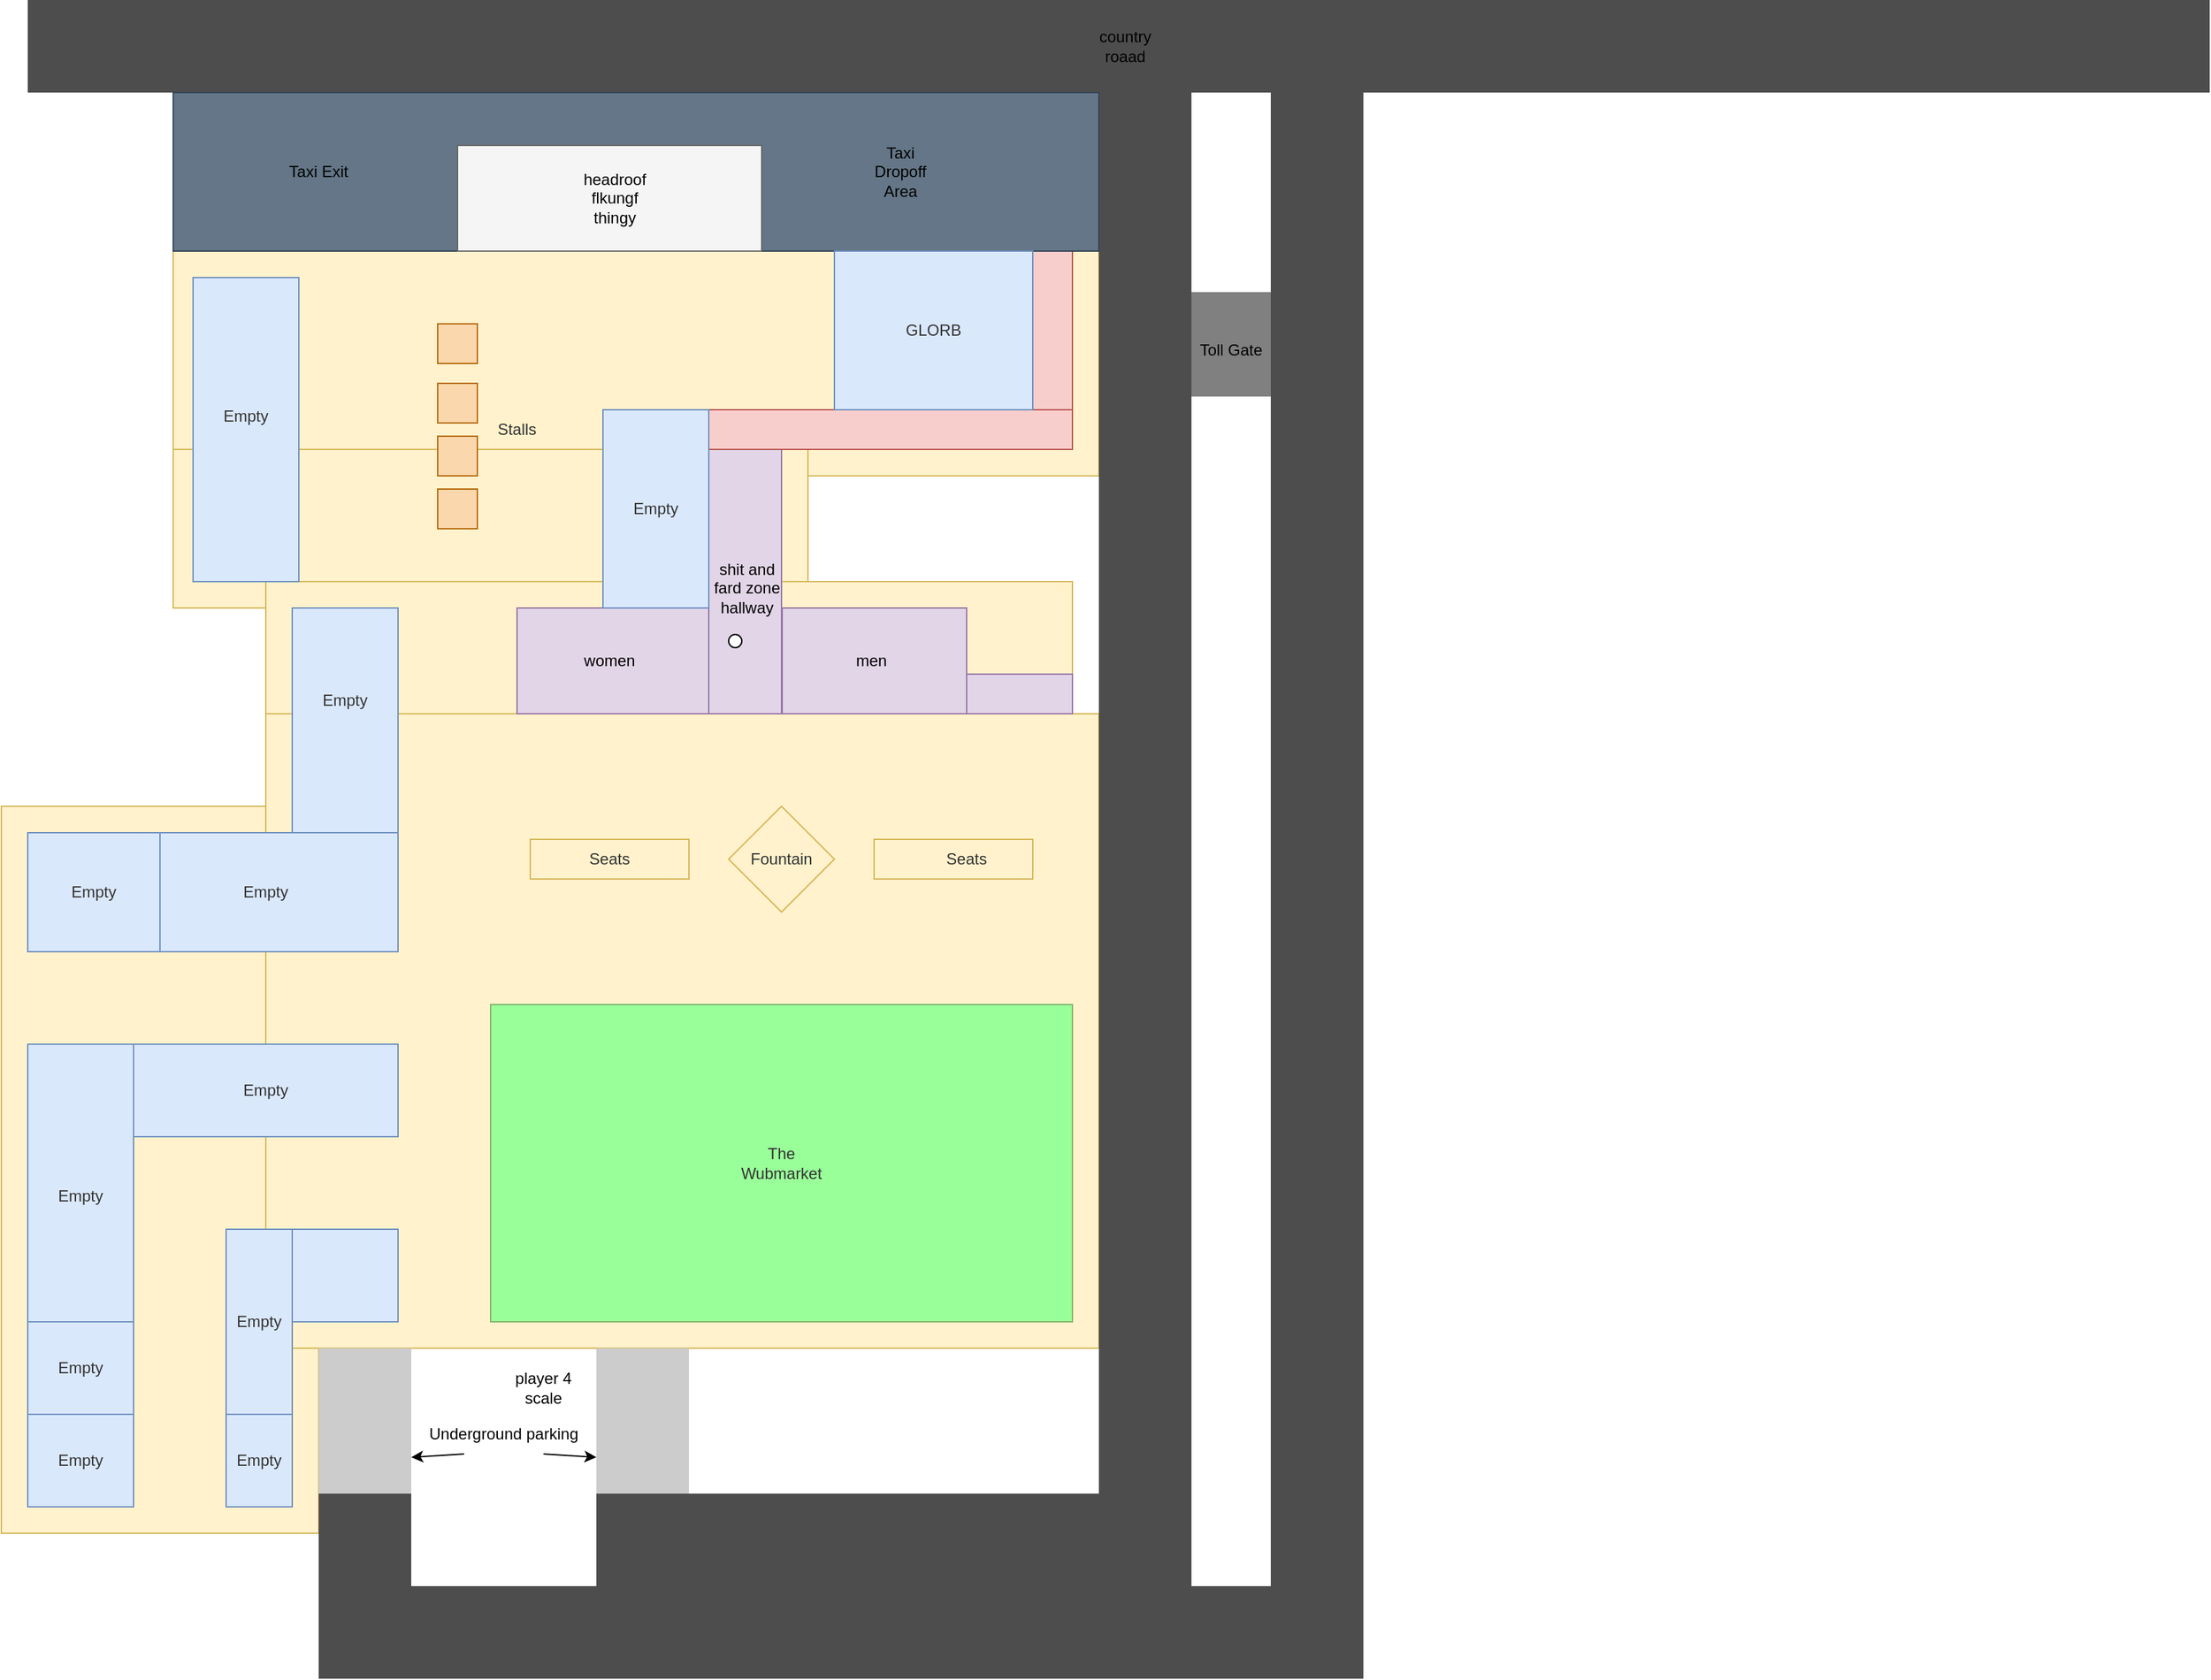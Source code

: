 <mxfile version="21.6.1" type="github">
  <diagram name="Page-1" id="KFW0PoUEu3GyMIzVePY5">
    <mxGraphModel dx="1592" dy="1590" grid="1" gridSize="10" guides="1" tooltips="1" connect="1" arrows="1" fold="1" page="1" pageScale="1" pageWidth="827" pageHeight="1169" math="0" shadow="0">
      <root>
        <mxCell id="0" />
        <mxCell id="1" parent="0" />
        <mxCell id="JKlizFFmwLmU3AJDrEx1-123" value="" style="rounded=0;whiteSpace=wrap;html=1;fillColor=#fff2cc;strokeColor=#d6b656;" parent="1" vertex="1">
          <mxGeometry x="110" y="-620" width="700" height="170" as="geometry" />
        </mxCell>
        <mxCell id="JKlizFFmwLmU3AJDrEx1-122" value="" style="rounded=0;whiteSpace=wrap;html=1;fillColor=#fff2cc;strokeColor=#d6b656;" parent="1" vertex="1">
          <mxGeometry x="110" y="-470" width="480" height="120" as="geometry" />
        </mxCell>
        <mxCell id="JKlizFFmwLmU3AJDrEx1-121" value="" style="rounded=0;whiteSpace=wrap;html=1;fillColor=#fff2cc;strokeColor=#d6b656;" parent="1" vertex="1">
          <mxGeometry x="180" y="-370" width="610" height="100" as="geometry" />
        </mxCell>
        <mxCell id="JKlizFFmwLmU3AJDrEx1-1" value="" style="rounded=0;whiteSpace=wrap;html=1;fillColor=#fff2cc;strokeColor=#d6b656;" parent="1" vertex="1">
          <mxGeometry x="-20" y="-200" width="240" height="550" as="geometry" />
        </mxCell>
        <mxCell id="JKlizFFmwLmU3AJDrEx1-2" value="" style="rounded=0;whiteSpace=wrap;html=1;fillColor=#fff2cc;strokeColor=#d6b656;" parent="1" vertex="1">
          <mxGeometry x="180" y="-270" width="630" height="480" as="geometry" />
        </mxCell>
        <mxCell id="JKlizFFmwLmU3AJDrEx1-5" value="" style="rounded=0;whiteSpace=wrap;html=1;fillColor=#dae8fc;strokeColor=#6c8ebf;" parent="1" vertex="1">
          <mxGeometry x="150" y="260" width="50" height="70" as="geometry" />
        </mxCell>
        <mxCell id="JKlizFFmwLmU3AJDrEx1-7" value="" style="rounded=0;whiteSpace=wrap;html=1;fillColor=#dae8fc;strokeColor=#6c8ebf;perimeterSpacing=0;" parent="1" vertex="1">
          <mxGeometry x="150" y="120" width="50" height="140" as="geometry" />
        </mxCell>
        <mxCell id="JKlizFFmwLmU3AJDrEx1-8" value="" style="rounded=0;whiteSpace=wrap;html=1;fillColor=#dae8fc;strokeColor=#6c8ebf;" parent="1" vertex="1">
          <mxGeometry y="260" width="80" height="70" as="geometry" />
        </mxCell>
        <mxCell id="JKlizFFmwLmU3AJDrEx1-9" value="" style="rounded=0;whiteSpace=wrap;html=1;fillColor=#dae8fc;strokeColor=#6c8ebf;" parent="1" vertex="1">
          <mxGeometry y="190" width="80" height="70" as="geometry" />
        </mxCell>
        <mxCell id="JKlizFFmwLmU3AJDrEx1-10" value="" style="rounded=0;whiteSpace=wrap;html=1;fillColor=#dae8fc;strokeColor=#6c8ebf;" parent="1" vertex="1">
          <mxGeometry y="-20" width="80" height="210" as="geometry" />
        </mxCell>
        <mxCell id="JKlizFFmwLmU3AJDrEx1-11" value="" style="rounded=0;whiteSpace=wrap;html=1;fillColor=#dae8fc;strokeColor=#6c8ebf;perimeterSpacing=0;shadow=0;glass=0;" parent="1" vertex="1">
          <mxGeometry x="200" y="120" width="80" height="70" as="geometry" />
        </mxCell>
        <mxCell id="JKlizFFmwLmU3AJDrEx1-15" value="" style="rounded=0;whiteSpace=wrap;html=1;fillColor=#dae8fc;strokeColor=#6c8ebf;" parent="1" vertex="1">
          <mxGeometry x="80" y="-20" width="200" height="70" as="geometry" />
        </mxCell>
        <mxCell id="JKlizFFmwLmU3AJDrEx1-24" value="" style="rounded=0;whiteSpace=wrap;html=1;fillColor=#99FF99;strokeColor=#82b366;" parent="1" vertex="1">
          <mxGeometry x="350" y="-50" width="440" height="240" as="geometry" />
        </mxCell>
        <mxCell id="JKlizFFmwLmU3AJDrEx1-26" value="Empty" style="text;html=1;strokeColor=none;fillColor=none;align=center;verticalAlign=middle;whiteSpace=wrap;rounded=0;fontColor=#333333;fontStyle=0" parent="1" vertex="1">
          <mxGeometry x="10" y="210" width="60" height="30" as="geometry" />
        </mxCell>
        <mxCell id="JKlizFFmwLmU3AJDrEx1-27" value="Empty" style="text;html=1;strokeColor=none;fillColor=none;align=center;verticalAlign=middle;whiteSpace=wrap;rounded=0;fontColor=#333333;fontStyle=0" parent="1" vertex="1">
          <mxGeometry x="10" y="280" width="60" height="30" as="geometry" />
        </mxCell>
        <mxCell id="JKlizFFmwLmU3AJDrEx1-28" value="Empty" style="text;html=1;strokeColor=none;fillColor=none;align=center;verticalAlign=middle;whiteSpace=wrap;rounded=0;fontColor=#333333;fontStyle=0" parent="1" vertex="1">
          <mxGeometry x="145" y="280" width="60" height="30" as="geometry" />
        </mxCell>
        <mxCell id="JKlizFFmwLmU3AJDrEx1-29" value="Empty" style="text;html=1;strokeColor=none;fillColor=none;align=center;verticalAlign=middle;whiteSpace=wrap;rounded=0;fontColor=#333333;fontStyle=0" parent="1" vertex="1">
          <mxGeometry x="145" y="175" width="60" height="30" as="geometry" />
        </mxCell>
        <mxCell id="JKlizFFmwLmU3AJDrEx1-31" value="Empty" style="text;html=1;strokeColor=none;fillColor=none;align=center;verticalAlign=middle;whiteSpace=wrap;rounded=0;fontColor=#333333;fontStyle=0" parent="1" vertex="1">
          <mxGeometry x="10" y="80" width="60" height="30" as="geometry" />
        </mxCell>
        <mxCell id="JKlizFFmwLmU3AJDrEx1-32" value="Empty" style="text;html=1;strokeColor=none;fillColor=none;align=center;verticalAlign=middle;whiteSpace=wrap;rounded=0;fontColor=#333333;fontStyle=0" parent="1" vertex="1">
          <mxGeometry x="150" width="60" height="30" as="geometry" />
        </mxCell>
        <mxCell id="JKlizFFmwLmU3AJDrEx1-33" value="The Wubmarket" style="text;html=1;strokeColor=none;fillColor=none;align=center;verticalAlign=middle;whiteSpace=wrap;rounded=0;fontColor=#333333;fontStyle=0" parent="1" vertex="1">
          <mxGeometry x="540" y="55" width="60" height="30" as="geometry" />
        </mxCell>
        <mxCell id="JKlizFFmwLmU3AJDrEx1-36" value="" style="rounded=0;whiteSpace=wrap;html=1;fillColor=#CCCCCC;strokeColor=none;" parent="1" vertex="1">
          <mxGeometry x="220" y="210" width="70" height="110" as="geometry" />
        </mxCell>
        <mxCell id="JKlizFFmwLmU3AJDrEx1-37" value="" style="endArrow=classic;html=1;rounded=0;entryX=1;entryY=0.75;entryDx=0;entryDy=0;exitX=0;exitY=1;exitDx=0;exitDy=0;" parent="1" source="JKlizFFmwLmU3AJDrEx1-38" target="JKlizFFmwLmU3AJDrEx1-36" edge="1">
          <mxGeometry width="50" height="50" relative="1" as="geometry">
            <mxPoint x="310" y="290" as="sourcePoint" />
            <mxPoint x="440" y="290" as="targetPoint" />
          </mxGeometry>
        </mxCell>
        <mxCell id="JKlizFFmwLmU3AJDrEx1-38" value="Underground&amp;nbsp;parking" style="text;html=1;strokeColor=none;fillColor=none;align=center;verticalAlign=middle;whiteSpace=wrap;rounded=0;" parent="1" vertex="1">
          <mxGeometry x="330" y="260" width="60" height="30" as="geometry" />
        </mxCell>
        <mxCell id="JKlizFFmwLmU3AJDrEx1-41" value="player 4 scale" style="text;html=1;strokeColor=none;fillColor=none;align=center;verticalAlign=middle;whiteSpace=wrap;rounded=0;" parent="1" vertex="1">
          <mxGeometry x="360" y="225" width="60" height="30" as="geometry" />
        </mxCell>
        <mxCell id="JKlizFFmwLmU3AJDrEx1-69" value="" style="rounded=0;whiteSpace=wrap;html=1;strokeColor=none;fillColor=#4D4D4D;" parent="1" vertex="1">
          <mxGeometry x="220" y="320" width="70" height="70" as="geometry" />
        </mxCell>
        <mxCell id="JKlizFFmwLmU3AJDrEx1-70" value="" style="rounded=0;whiteSpace=wrap;html=1;fillColor=#CCCCCC;strokeColor=none;" parent="1" vertex="1">
          <mxGeometry x="430" y="210" width="70" height="110" as="geometry" />
        </mxCell>
        <mxCell id="JKlizFFmwLmU3AJDrEx1-71" value="" style="endArrow=classic;html=1;rounded=0;exitX=1;exitY=1;exitDx=0;exitDy=0;entryX=0;entryY=0.75;entryDx=0;entryDy=0;" parent="1" source="JKlizFFmwLmU3AJDrEx1-38" target="JKlizFFmwLmU3AJDrEx1-70" edge="1">
          <mxGeometry width="50" height="50" relative="1" as="geometry">
            <mxPoint x="450" y="370" as="sourcePoint" />
            <mxPoint x="440" y="300" as="targetPoint" />
          </mxGeometry>
        </mxCell>
        <mxCell id="JKlizFFmwLmU3AJDrEx1-75" value="" style="rounded=0;whiteSpace=wrap;html=1;strokeColor=none;fillColor=#4D4D4D;" parent="1" vertex="1">
          <mxGeometry x="220" y="390" width="720" height="70" as="geometry" />
        </mxCell>
        <mxCell id="JKlizFFmwLmU3AJDrEx1-76" value="" style="rounded=0;whiteSpace=wrap;html=1;strokeColor=none;fillColor=#4D4D4D;gradientColor=none;" parent="1" vertex="1">
          <mxGeometry x="430" y="320" width="380" height="70" as="geometry" />
        </mxCell>
        <mxCell id="JKlizFFmwLmU3AJDrEx1-79" value="" style="rounded=0;whiteSpace=wrap;html=1;strokeColor=none;fillColor=#808080;" parent="1" vertex="1">
          <mxGeometry x="880" y="-589" width="60" height="79" as="geometry" />
        </mxCell>
        <mxCell id="JKlizFFmwLmU3AJDrEx1-80" value="Toll Gate" style="text;html=1;strokeColor=none;fillColor=none;align=center;verticalAlign=middle;whiteSpace=wrap;rounded=0;" parent="1" vertex="1">
          <mxGeometry x="880" y="-560" width="60" height="30" as="geometry" />
        </mxCell>
        <mxCell id="JKlizFFmwLmU3AJDrEx1-82" value="" style="rounded=0;whiteSpace=wrap;html=1;fillColor=#4D4D4D;strokeColor=none;" parent="1" vertex="1">
          <mxGeometry x="810" y="-740" width="70" height="1130" as="geometry" />
        </mxCell>
        <mxCell id="JKlizFFmwLmU3AJDrEx1-83" value="" style="rounded=0;whiteSpace=wrap;html=1;fillColor=#4d4d4d;strokeColor=none;" parent="1" vertex="1">
          <mxGeometry y="-810" width="1650" height="70" as="geometry" />
        </mxCell>
        <mxCell id="JKlizFFmwLmU3AJDrEx1-84" value="country &lt;br&gt;roaad" style="text;html=1;strokeColor=none;fillColor=none;align=center;verticalAlign=middle;whiteSpace=wrap;rounded=0;" parent="1" vertex="1">
          <mxGeometry x="800" y="-790" width="60" height="30" as="geometry" />
        </mxCell>
        <mxCell id="JKlizFFmwLmU3AJDrEx1-85" value="" style="rounded=0;whiteSpace=wrap;html=1;fillColor=#4D4D4D;strokeColor=none;" parent="1" vertex="1">
          <mxGeometry x="940" y="-740" width="70" height="1200" as="geometry" />
        </mxCell>
        <mxCell id="JKlizFFmwLmU3AJDrEx1-87" value="" style="rounded=0;whiteSpace=wrap;html=1;fillColor=#dae8fc;strokeColor=#6c8ebf;" parent="1" vertex="1">
          <mxGeometry y="-180" width="100" height="90" as="geometry" />
        </mxCell>
        <mxCell id="JKlizFFmwLmU3AJDrEx1-89" value="" style="rounded=0;whiteSpace=wrap;html=1;fillColor=#dae8fc;strokeColor=#6c8ebf;" parent="1" vertex="1">
          <mxGeometry x="100" y="-180" width="180" height="90" as="geometry" />
        </mxCell>
        <mxCell id="JKlizFFmwLmU3AJDrEx1-90" value="" style="rounded=0;whiteSpace=wrap;html=1;fillColor=#dae8fc;strokeColor=#6c8ebf;" parent="1" vertex="1">
          <mxGeometry x="200" y="-350" width="80" height="170" as="geometry" />
        </mxCell>
        <mxCell id="JKlizFFmwLmU3AJDrEx1-92" value="Empty" style="text;html=1;strokeColor=none;fillColor=none;align=center;verticalAlign=middle;whiteSpace=wrap;rounded=0;fontColor=#333333;fontStyle=0" parent="1" vertex="1">
          <mxGeometry x="20" y="-150" width="60" height="30" as="geometry" />
        </mxCell>
        <mxCell id="JKlizFFmwLmU3AJDrEx1-93" value="Empty" style="text;html=1;strokeColor=none;fillColor=none;align=center;verticalAlign=middle;whiteSpace=wrap;rounded=0;fontColor=#333333;fontStyle=0" parent="1" vertex="1">
          <mxGeometry x="150" y="-150" width="60" height="30" as="geometry" />
        </mxCell>
        <mxCell id="JKlizFFmwLmU3AJDrEx1-94" value="Empty" style="text;html=1;strokeColor=none;fillColor=none;align=center;verticalAlign=middle;whiteSpace=wrap;rounded=0;fontColor=#333333;fontStyle=0" parent="1" vertex="1">
          <mxGeometry x="210" y="-295" width="60" height="30" as="geometry" />
        </mxCell>
        <mxCell id="JKlizFFmwLmU3AJDrEx1-101" value="" style="rhombus;whiteSpace=wrap;html=1;fillColor=#fff2cc;strokeColor=#d6b656;" parent="1" vertex="1">
          <mxGeometry x="530" y="-200" width="80" height="80" as="geometry" />
        </mxCell>
        <mxCell id="JKlizFFmwLmU3AJDrEx1-102" value="" style="rounded=0;whiteSpace=wrap;html=1;fillColor=#fff2cc;strokeColor=#d6b656;" parent="1" vertex="1">
          <mxGeometry x="380" y="-175" width="120" height="30" as="geometry" />
        </mxCell>
        <mxCell id="JKlizFFmwLmU3AJDrEx1-103" value="" style="rounded=0;whiteSpace=wrap;html=1;fillColor=#fff2cc;strokeColor=#d6b656;" parent="1" vertex="1">
          <mxGeometry x="640" y="-175" width="120" height="30" as="geometry" />
        </mxCell>
        <mxCell id="JKlizFFmwLmU3AJDrEx1-104" value="Fountain" style="text;html=1;strokeColor=none;fillColor=none;align=center;verticalAlign=middle;whiteSpace=wrap;rounded=0;fontColor=#333333;fontStyle=0" parent="1" vertex="1">
          <mxGeometry x="540" y="-175" width="60" height="30" as="geometry" />
        </mxCell>
        <mxCell id="JKlizFFmwLmU3AJDrEx1-105" value="Seats" style="text;html=1;strokeColor=none;fillColor=none;align=center;verticalAlign=middle;whiteSpace=wrap;rounded=0;fontColor=#333333;fontStyle=0" parent="1" vertex="1">
          <mxGeometry x="410" y="-175" width="60" height="30" as="geometry" />
        </mxCell>
        <mxCell id="JKlizFFmwLmU3AJDrEx1-106" value="Seats" style="text;html=1;strokeColor=none;fillColor=none;align=center;verticalAlign=middle;whiteSpace=wrap;rounded=0;fontColor=#333333;fontStyle=0" parent="1" vertex="1">
          <mxGeometry x="680" y="-175" width="60" height="30" as="geometry" />
        </mxCell>
        <mxCell id="JKlizFFmwLmU3AJDrEx1-107" value="" style="rounded=0;whiteSpace=wrap;html=1;fillColor=#e1d5e7;strokeColor=#9673a6;" parent="1" vertex="1">
          <mxGeometry x="570.5" y="-350" width="139.5" height="80" as="geometry" />
        </mxCell>
        <mxCell id="JKlizFFmwLmU3AJDrEx1-108" value="" style="rounded=0;whiteSpace=wrap;html=1;fillColor=#e1d5e7;strokeColor=#9673a6;" parent="1" vertex="1">
          <mxGeometry x="370" y="-350" width="145" height="80" as="geometry" />
        </mxCell>
        <mxCell id="JKlizFFmwLmU3AJDrEx1-109" value="" style="rounded=0;whiteSpace=wrap;html=1;fillColor=#e1d5e7;strokeColor=#9673a6;" parent="1" vertex="1">
          <mxGeometry x="515" y="-470" width="55" height="200" as="geometry" />
        </mxCell>
        <mxCell id="JKlizFFmwLmU3AJDrEx1-110" value="shit and fard zone&lt;br&gt;hallway" style="text;html=1;strokeColor=none;fillColor=none;align=center;verticalAlign=middle;whiteSpace=wrap;rounded=0;fontColor=#000000;" parent="1" vertex="1">
          <mxGeometry x="514" y="-380" width="60" height="30" as="geometry" />
        </mxCell>
        <mxCell id="JKlizFFmwLmU3AJDrEx1-111" value="&lt;font color=&quot;#000000&quot;&gt;men&lt;/font&gt;" style="text;html=1;strokeColor=none;fillColor=none;align=center;verticalAlign=middle;whiteSpace=wrap;rounded=0;" parent="1" vertex="1">
          <mxGeometry x="607.5" y="-325" width="60" height="30" as="geometry" />
        </mxCell>
        <mxCell id="JKlizFFmwLmU3AJDrEx1-112" value="&lt;font color=&quot;#000000&quot;&gt;women&lt;/font&gt;" style="text;html=1;strokeColor=none;fillColor=none;align=center;verticalAlign=middle;whiteSpace=wrap;rounded=0;" parent="1" vertex="1">
          <mxGeometry x="410" y="-325" width="60" height="30" as="geometry" />
        </mxCell>
        <mxCell id="JKlizFFmwLmU3AJDrEx1-40" value="" style="ellipse;whiteSpace=wrap;html=1;" parent="1" vertex="1">
          <mxGeometry x="530" y="-330" width="10" height="10" as="geometry" />
        </mxCell>
        <mxCell id="JKlizFFmwLmU3AJDrEx1-116" value="" style="rounded=0;whiteSpace=wrap;html=1;strokeColor=#9673a6;fillColor=#e1d5e7;" parent="1" vertex="1">
          <mxGeometry x="710" y="-300" width="80" height="30" as="geometry" />
        </mxCell>
        <mxCell id="JKlizFFmwLmU3AJDrEx1-119" value="" style="rounded=0;whiteSpace=wrap;html=1;fillColor=#f8cecc;strokeColor=#b85450;" parent="1" vertex="1">
          <mxGeometry x="515" y="-500" width="275" height="30" as="geometry" />
        </mxCell>
        <mxCell id="JKlizFFmwLmU3AJDrEx1-120" value="" style="rounded=0;whiteSpace=wrap;html=1;fillColor=#f8cecc;strokeColor=#b85450;" parent="1" vertex="1">
          <mxGeometry x="760" y="-620" width="30" height="120" as="geometry" />
        </mxCell>
        <mxCell id="JKlizFFmwLmU3AJDrEx1-124" value="" style="rounded=0;whiteSpace=wrap;html=1;fillColor=#647687;fontColor=#ffffff;strokeColor=#314354;" parent="1" vertex="1">
          <mxGeometry x="110" y="-740" width="700" height="120" as="geometry" />
        </mxCell>
        <mxCell id="JKlizFFmwLmU3AJDrEx1-125" value="" style="rounded=0;whiteSpace=wrap;html=1;fillColor=#f5f5f5;strokeColor=#666666;fontColor=#333333;" parent="1" vertex="1">
          <mxGeometry x="325" y="-700" width="230" height="80" as="geometry" />
        </mxCell>
        <mxCell id="JKlizFFmwLmU3AJDrEx1-126" value="&lt;font color=&quot;#000000&quot;&gt;headroof flkungf thingy&lt;/font&gt;" style="text;html=1;strokeColor=none;fillColor=none;align=center;verticalAlign=middle;whiteSpace=wrap;rounded=0;" parent="1" vertex="1">
          <mxGeometry x="414" y="-675" width="60" height="30" as="geometry" />
        </mxCell>
        <mxCell id="JKlizFFmwLmU3AJDrEx1-127" value="" style="rounded=0;whiteSpace=wrap;html=1;fillColor=#dae8fc;strokeColor=#6c8ebf;" parent="1" vertex="1">
          <mxGeometry x="125" y="-600" width="80" height="230" as="geometry" />
        </mxCell>
        <mxCell id="JKlizFFmwLmU3AJDrEx1-128" value="" style="rounded=0;whiteSpace=wrap;html=1;fillColor=#dae8fc;strokeColor=#6c8ebf;" parent="1" vertex="1">
          <mxGeometry x="435" y="-500" width="80" height="150" as="geometry" />
        </mxCell>
        <mxCell id="JKlizFFmwLmU3AJDrEx1-130" value="" style="rounded=0;whiteSpace=wrap;html=1;fillColor=#dae8fc;strokeColor=#6c8ebf;" parent="1" vertex="1">
          <mxGeometry x="610" y="-620" width="150" height="120" as="geometry" />
        </mxCell>
        <mxCell id="JKlizFFmwLmU3AJDrEx1-132" value="Empty" style="text;html=1;strokeColor=none;fillColor=none;align=center;verticalAlign=middle;whiteSpace=wrap;rounded=0;fontColor=#333333;fontStyle=0" parent="1" vertex="1">
          <mxGeometry x="135" y="-510" width="60" height="30" as="geometry" />
        </mxCell>
        <mxCell id="JKlizFFmwLmU3AJDrEx1-134" value="Empty" style="text;html=1;strokeColor=none;fillColor=none;align=center;verticalAlign=middle;whiteSpace=wrap;rounded=0;fontColor=#333333;fontStyle=0" parent="1" vertex="1">
          <mxGeometry x="445" y="-440" width="60" height="30" as="geometry" />
        </mxCell>
        <mxCell id="JKlizFFmwLmU3AJDrEx1-135" value="GLORB" style="text;html=1;strokeColor=none;fillColor=none;align=center;verticalAlign=middle;whiteSpace=wrap;rounded=0;fontColor=#333333;fontStyle=0" parent="1" vertex="1">
          <mxGeometry x="655" y="-575" width="60" height="30" as="geometry" />
        </mxCell>
        <mxCell id="JKlizFFmwLmU3AJDrEx1-136" value="" style="rounded=0;whiteSpace=wrap;html=1;fillColor=#fad7ac;strokeColor=#b46504;" parent="1" vertex="1">
          <mxGeometry x="310" y="-565" width="30" height="30" as="geometry" />
        </mxCell>
        <mxCell id="JKlizFFmwLmU3AJDrEx1-137" value="" style="rounded=0;whiteSpace=wrap;html=1;fillColor=#fad7ac;strokeColor=#b46504;" parent="1" vertex="1">
          <mxGeometry x="310" y="-520" width="30" height="30" as="geometry" />
        </mxCell>
        <mxCell id="JKlizFFmwLmU3AJDrEx1-138" value="" style="rounded=0;whiteSpace=wrap;html=1;fillColor=#fad7ac;strokeColor=#b46504;" parent="1" vertex="1">
          <mxGeometry x="310" y="-480" width="30" height="30" as="geometry" />
        </mxCell>
        <mxCell id="JKlizFFmwLmU3AJDrEx1-139" value="" style="rounded=0;whiteSpace=wrap;html=1;fillColor=#fad7ac;strokeColor=#b46504;" parent="1" vertex="1">
          <mxGeometry x="310" y="-440" width="30" height="30" as="geometry" />
        </mxCell>
        <mxCell id="JKlizFFmwLmU3AJDrEx1-141" value="Stalls" style="text;html=1;strokeColor=none;fillColor=none;align=center;verticalAlign=middle;whiteSpace=wrap;rounded=0;fontColor=#333333;fontStyle=0" parent="1" vertex="1">
          <mxGeometry x="340" y="-500" width="60" height="30" as="geometry" />
        </mxCell>
        <mxCell id="JKlizFFmwLmU3AJDrEx1-143" value="Taxi Dropoff Area" style="text;html=1;strokeColor=none;fillColor=none;align=center;verticalAlign=middle;whiteSpace=wrap;rounded=0;" parent="1" vertex="1">
          <mxGeometry x="630" y="-695" width="60" height="30" as="geometry" />
        </mxCell>
        <mxCell id="N8RHpBIvtKfPmhCOe8nI-1" value="Taxi Exit" style="text;html=1;strokeColor=none;fillColor=none;align=center;verticalAlign=middle;whiteSpace=wrap;rounded=0;" vertex="1" parent="1">
          <mxGeometry x="190" y="-695" width="60" height="30" as="geometry" />
        </mxCell>
      </root>
    </mxGraphModel>
  </diagram>
</mxfile>
